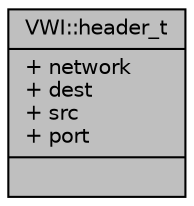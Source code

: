 digraph "VWI::header_t"
{
  edge [fontname="Helvetica",fontsize="10",labelfontname="Helvetica",labelfontsize="10"];
  node [fontname="Helvetica",fontsize="10",shape=record];
  Node1 [label="{VWI::header_t\n|+ network\l+ dest\l+ src\l+ port\l|}",height=0.2,width=0.4,color="black", fillcolor="grey75", style="filled", fontcolor="black"];
}
